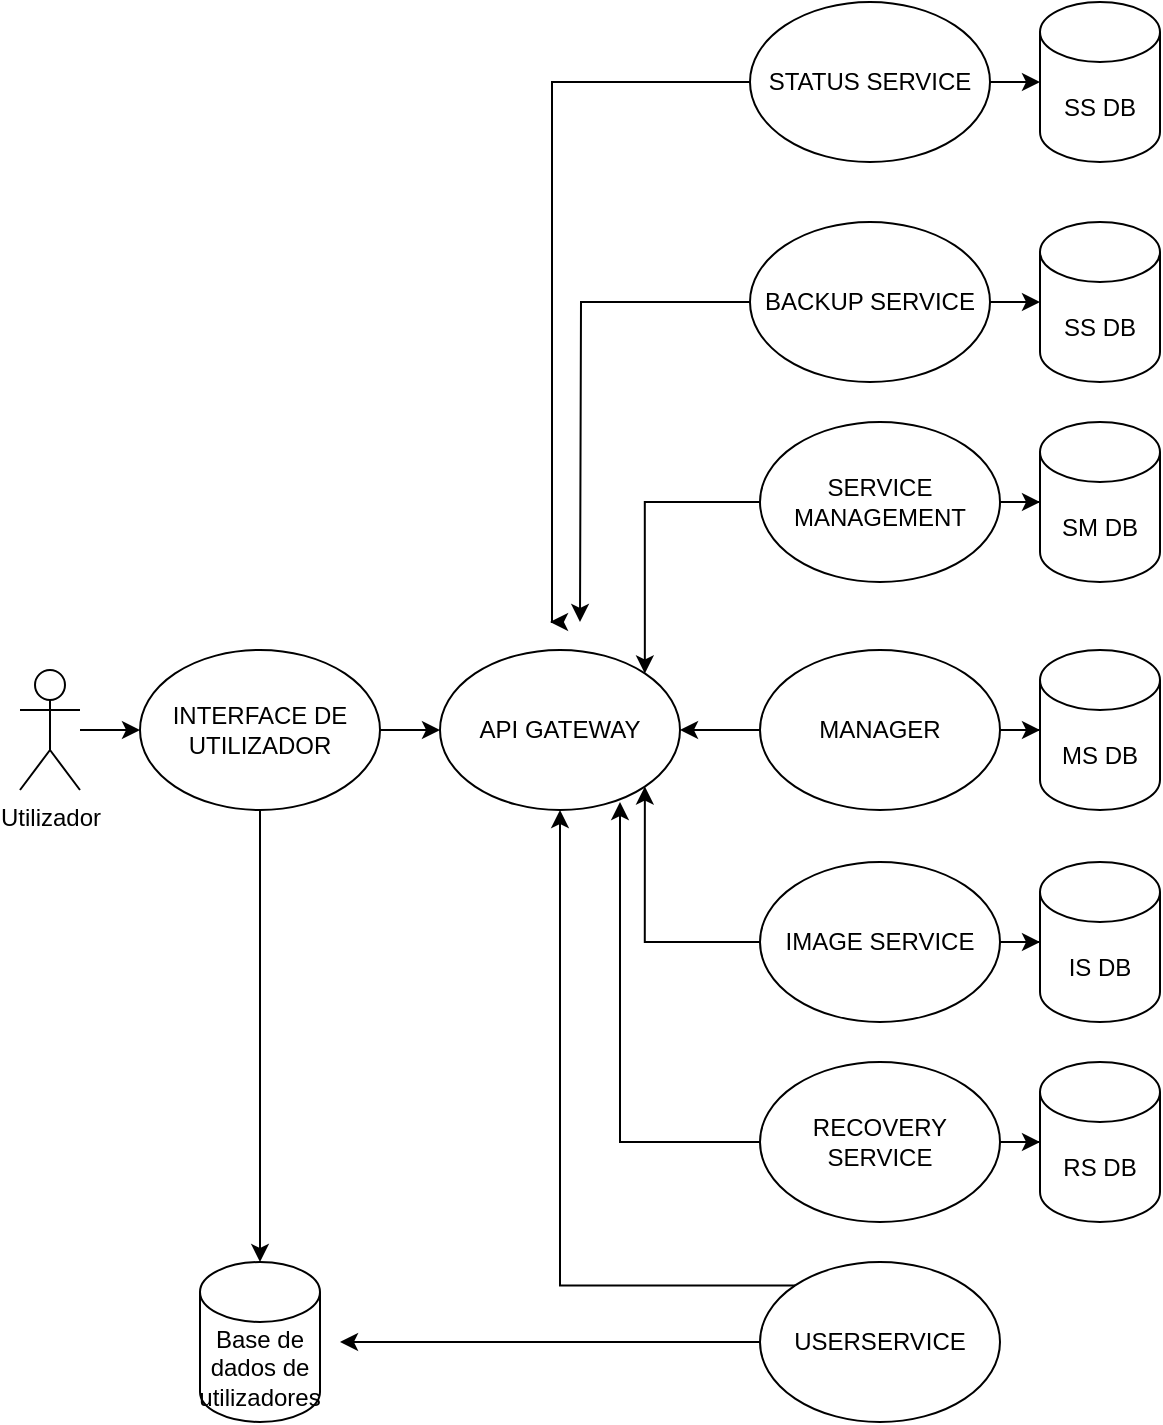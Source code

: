 <mxfile version="21.5.1" type="device">
  <diagram name="Page-1" id="fuJAxxHbrcchqgsNJuoA">
    <mxGraphModel dx="830" dy="531" grid="1" gridSize="10" guides="1" tooltips="1" connect="1" arrows="1" fold="1" page="1" pageScale="1" pageWidth="1169" pageHeight="827" math="0" shadow="0">
      <root>
        <mxCell id="0" />
        <mxCell id="1" parent="0" />
        <mxCell id="wR5INV84V6bvnioIKlw2-5" value="" style="edgeStyle=orthogonalEdgeStyle;rounded=0;orthogonalLoop=1;jettySize=auto;html=1;" parent="1" source="wR5INV84V6bvnioIKlw2-1" target="wR5INV84V6bvnioIKlw2-4" edge="1">
          <mxGeometry relative="1" as="geometry" />
        </mxCell>
        <mxCell id="wR5INV84V6bvnioIKlw2-1" value="Utilizador&lt;br&gt;" style="shape=umlActor;verticalLabelPosition=bottom;verticalAlign=top;html=1;outlineConnect=0;" parent="1" vertex="1">
          <mxGeometry x="20" y="374" width="30" height="60" as="geometry" />
        </mxCell>
        <mxCell id="wR5INV84V6bvnioIKlw2-7" value="" style="edgeStyle=orthogonalEdgeStyle;rounded=0;orthogonalLoop=1;jettySize=auto;html=1;" parent="1" source="wR5INV84V6bvnioIKlw2-4" target="wR5INV84V6bvnioIKlw2-6" edge="1">
          <mxGeometry relative="1" as="geometry" />
        </mxCell>
        <mxCell id="wR5INV84V6bvnioIKlw2-21" value="" style="edgeStyle=orthogonalEdgeStyle;rounded=0;orthogonalLoop=1;jettySize=auto;html=1;" parent="1" source="wR5INV84V6bvnioIKlw2-4" target="wR5INV84V6bvnioIKlw2-20" edge="1">
          <mxGeometry relative="1" as="geometry" />
        </mxCell>
        <mxCell id="wR5INV84V6bvnioIKlw2-4" value="INTERFACE DE UTILIZADOR" style="ellipse;whiteSpace=wrap;html=1;" parent="1" vertex="1">
          <mxGeometry x="80" y="364" width="120" height="80" as="geometry" />
        </mxCell>
        <mxCell id="wR5INV84V6bvnioIKlw2-6" value="API GATEWAY" style="ellipse;whiteSpace=wrap;html=1;" parent="1" vertex="1">
          <mxGeometry x="230" y="364" width="120" height="80" as="geometry" />
        </mxCell>
        <mxCell id="wR5INV84V6bvnioIKlw2-38" style="edgeStyle=orthogonalEdgeStyle;rounded=0;orthogonalLoop=1;jettySize=auto;html=1;entryX=1;entryY=0.5;entryDx=0;entryDy=0;" parent="1" source="wR5INV84V6bvnioIKlw2-13" target="wR5INV84V6bvnioIKlw2-6" edge="1">
          <mxGeometry relative="1" as="geometry" />
        </mxCell>
        <mxCell id="wR5INV84V6bvnioIKlw2-51" value="" style="edgeStyle=orthogonalEdgeStyle;rounded=0;orthogonalLoop=1;jettySize=auto;html=1;" parent="1" source="wR5INV84V6bvnioIKlw2-13" target="wR5INV84V6bvnioIKlw2-50" edge="1">
          <mxGeometry relative="1" as="geometry" />
        </mxCell>
        <mxCell id="wR5INV84V6bvnioIKlw2-13" value="MANAGER" style="ellipse;whiteSpace=wrap;html=1;" parent="1" vertex="1">
          <mxGeometry x="390" y="364" width="120" height="80" as="geometry" />
        </mxCell>
        <mxCell id="wR5INV84V6bvnioIKlw2-35" style="edgeStyle=orthogonalEdgeStyle;rounded=0;orthogonalLoop=1;jettySize=auto;html=1;exitX=0;exitY=0.5;exitDx=0;exitDy=0;entryX=1;entryY=1;entryDx=0;entryDy=0;" parent="1" source="wR5INV84V6bvnioIKlw2-14" target="wR5INV84V6bvnioIKlw2-6" edge="1">
          <mxGeometry relative="1" as="geometry">
            <mxPoint x="360" y="414" as="targetPoint" />
          </mxGeometry>
        </mxCell>
        <mxCell id="wR5INV84V6bvnioIKlw2-44" value="" style="edgeStyle=orthogonalEdgeStyle;rounded=0;orthogonalLoop=1;jettySize=auto;html=1;" parent="1" source="wR5INV84V6bvnioIKlw2-14" target="wR5INV84V6bvnioIKlw2-42" edge="1">
          <mxGeometry relative="1" as="geometry" />
        </mxCell>
        <mxCell id="wR5INV84V6bvnioIKlw2-14" value="IMAGE SERVICE" style="ellipse;whiteSpace=wrap;html=1;" parent="1" vertex="1">
          <mxGeometry x="390" y="470" width="120" height="80" as="geometry" />
        </mxCell>
        <mxCell id="wR5INV84V6bvnioIKlw2-33" style="edgeStyle=orthogonalEdgeStyle;rounded=0;orthogonalLoop=1;jettySize=auto;html=1;exitX=0;exitY=0.5;exitDx=0;exitDy=0;entryX=0.75;entryY=0.95;entryDx=0;entryDy=0;entryPerimeter=0;" parent="1" source="wR5INV84V6bvnioIKlw2-15" target="wR5INV84V6bvnioIKlw2-6" edge="1">
          <mxGeometry relative="1" as="geometry" />
        </mxCell>
        <mxCell id="wR5INV84V6bvnioIKlw2-45" value="" style="edgeStyle=orthogonalEdgeStyle;rounded=0;orthogonalLoop=1;jettySize=auto;html=1;" parent="1" source="wR5INV84V6bvnioIKlw2-15" target="wR5INV84V6bvnioIKlw2-41" edge="1">
          <mxGeometry relative="1" as="geometry" />
        </mxCell>
        <mxCell id="wR5INV84V6bvnioIKlw2-15" value="RECOVERY SERVICE" style="ellipse;whiteSpace=wrap;html=1;" parent="1" vertex="1">
          <mxGeometry x="390" y="570" width="120" height="80" as="geometry" />
        </mxCell>
        <mxCell id="wR5INV84V6bvnioIKlw2-31" style="edgeStyle=orthogonalEdgeStyle;rounded=0;orthogonalLoop=1;jettySize=auto;html=1;exitX=0;exitY=0.5;exitDx=0;exitDy=0;" parent="1" source="wR5INV84V6bvnioIKlw2-16" edge="1">
          <mxGeometry relative="1" as="geometry">
            <mxPoint x="180" y="710" as="targetPoint" />
          </mxGeometry>
        </mxCell>
        <mxCell id="wR5INV84V6bvnioIKlw2-32" style="edgeStyle=orthogonalEdgeStyle;rounded=0;orthogonalLoop=1;jettySize=auto;html=1;exitX=0;exitY=0;exitDx=0;exitDy=0;entryX=0.5;entryY=1;entryDx=0;entryDy=0;" parent="1" source="wR5INV84V6bvnioIKlw2-16" target="wR5INV84V6bvnioIKlw2-6" edge="1">
          <mxGeometry relative="1" as="geometry" />
        </mxCell>
        <mxCell id="wR5INV84V6bvnioIKlw2-16" value="USERSERVICE" style="ellipse;whiteSpace=wrap;html=1;" parent="1" vertex="1">
          <mxGeometry x="390" y="670" width="120" height="80" as="geometry" />
        </mxCell>
        <mxCell id="wR5INV84V6bvnioIKlw2-40" style="edgeStyle=orthogonalEdgeStyle;rounded=0;orthogonalLoop=1;jettySize=auto;html=1;exitX=0;exitY=0.5;exitDx=0;exitDy=0;strokeColor=default;" parent="1" source="wR5INV84V6bvnioIKlw2-17" edge="1">
          <mxGeometry relative="1" as="geometry">
            <mxPoint x="285" y="350" as="targetPoint" />
            <Array as="points">
              <mxPoint x="286" y="80" />
            </Array>
          </mxGeometry>
        </mxCell>
        <mxCell id="wR5INV84V6bvnioIKlw2-49" value="" style="edgeStyle=orthogonalEdgeStyle;rounded=0;orthogonalLoop=1;jettySize=auto;html=1;" parent="1" source="wR5INV84V6bvnioIKlw2-17" target="wR5INV84V6bvnioIKlw2-48" edge="1">
          <mxGeometry relative="1" as="geometry" />
        </mxCell>
        <mxCell id="wR5INV84V6bvnioIKlw2-17" value="STATUS SERVICE" style="ellipse;whiteSpace=wrap;html=1;" parent="1" vertex="1">
          <mxGeometry x="385" y="40" width="120" height="80" as="geometry" />
        </mxCell>
        <mxCell id="wR5INV84V6bvnioIKlw2-20" value="Base de dados de utilizadores" style="shape=cylinder3;whiteSpace=wrap;html=1;boundedLbl=1;backgroundOutline=1;size=15;" parent="1" vertex="1">
          <mxGeometry x="110" y="670" width="60" height="80" as="geometry" />
        </mxCell>
        <mxCell id="wR5INV84V6bvnioIKlw2-41" value="RS DB" style="shape=cylinder3;whiteSpace=wrap;html=1;boundedLbl=1;backgroundOutline=1;size=15;" parent="1" vertex="1">
          <mxGeometry x="530" y="570" width="60" height="80" as="geometry" />
        </mxCell>
        <mxCell id="wR5INV84V6bvnioIKlw2-42" value="IS DB" style="shape=cylinder3;whiteSpace=wrap;html=1;boundedLbl=1;backgroundOutline=1;size=15;" parent="1" vertex="1">
          <mxGeometry x="530" y="470" width="60" height="80" as="geometry" />
        </mxCell>
        <mxCell id="wR5INV84V6bvnioIKlw2-48" value="SS DB" style="shape=cylinder3;whiteSpace=wrap;html=1;boundedLbl=1;backgroundOutline=1;size=15;" parent="1" vertex="1">
          <mxGeometry x="530" y="40" width="60" height="80" as="geometry" />
        </mxCell>
        <mxCell id="wR5INV84V6bvnioIKlw2-50" value="MS DB" style="shape=cylinder3;whiteSpace=wrap;html=1;boundedLbl=1;backgroundOutline=1;size=15;" parent="1" vertex="1">
          <mxGeometry x="530" y="364" width="60" height="80" as="geometry" />
        </mxCell>
        <mxCell id="wR5INV84V6bvnioIKlw2-56" style="edgeStyle=orthogonalEdgeStyle;rounded=0;orthogonalLoop=1;jettySize=auto;html=1;exitX=0;exitY=0.5;exitDx=0;exitDy=0;entryX=1;entryY=0;entryDx=0;entryDy=0;" parent="1" source="wR5INV84V6bvnioIKlw2-53" target="wR5INV84V6bvnioIKlw2-6" edge="1">
          <mxGeometry relative="1" as="geometry" />
        </mxCell>
        <mxCell id="wR5INV84V6bvnioIKlw2-57" value="" style="edgeStyle=orthogonalEdgeStyle;rounded=0;orthogonalLoop=1;jettySize=auto;html=1;" parent="1" source="wR5INV84V6bvnioIKlw2-53" target="wR5INV84V6bvnioIKlw2-54" edge="1">
          <mxGeometry relative="1" as="geometry" />
        </mxCell>
        <mxCell id="wR5INV84V6bvnioIKlw2-53" value="SERVICE MANAGEMENT" style="ellipse;whiteSpace=wrap;html=1;" parent="1" vertex="1">
          <mxGeometry x="390" y="250" width="120" height="80" as="geometry" />
        </mxCell>
        <mxCell id="wR5INV84V6bvnioIKlw2-54" value="SM DB" style="shape=cylinder3;whiteSpace=wrap;html=1;boundedLbl=1;backgroundOutline=1;size=15;" parent="1" vertex="1">
          <mxGeometry x="530" y="250" width="60" height="80" as="geometry" />
        </mxCell>
        <mxCell id="wR5INV84V6bvnioIKlw2-58" value="" style="edgeStyle=orthogonalEdgeStyle;rounded=0;orthogonalLoop=1;jettySize=auto;html=1;" parent="1" source="wR5INV84V6bvnioIKlw2-59" target="wR5INV84V6bvnioIKlw2-60" edge="1">
          <mxGeometry relative="1" as="geometry" />
        </mxCell>
        <mxCell id="wR5INV84V6bvnioIKlw2-59" value="BACKUP SERVICE" style="ellipse;whiteSpace=wrap;html=1;" parent="1" vertex="1">
          <mxGeometry x="385" y="150" width="120" height="80" as="geometry" />
        </mxCell>
        <mxCell id="wR5INV84V6bvnioIKlw2-60" value="SS DB" style="shape=cylinder3;whiteSpace=wrap;html=1;boundedLbl=1;backgroundOutline=1;size=15;" parent="1" vertex="1">
          <mxGeometry x="530" y="150" width="60" height="80" as="geometry" />
        </mxCell>
        <mxCell id="wR5INV84V6bvnioIKlw2-61" style="edgeStyle=orthogonalEdgeStyle;rounded=0;orthogonalLoop=1;jettySize=auto;html=1;exitX=0;exitY=0.5;exitDx=0;exitDy=0;strokeColor=default;" parent="1" source="wR5INV84V6bvnioIKlw2-59" edge="1">
          <mxGeometry relative="1" as="geometry">
            <mxPoint x="300" y="350" as="targetPoint" />
          </mxGeometry>
        </mxCell>
      </root>
    </mxGraphModel>
  </diagram>
</mxfile>

